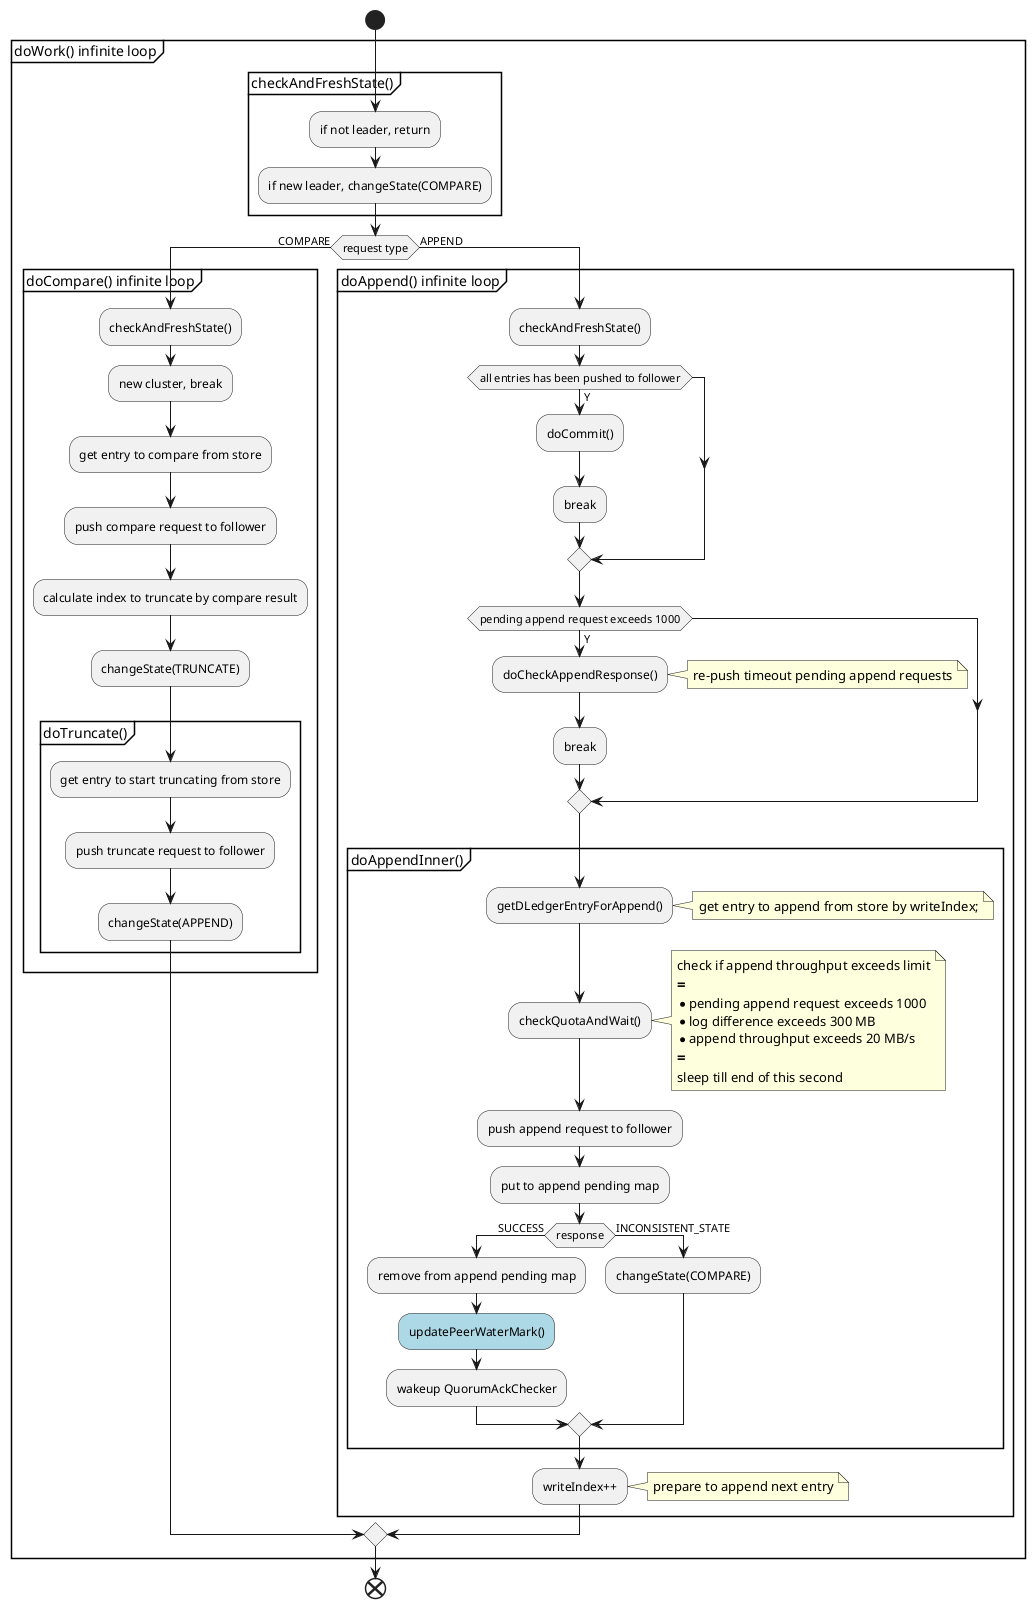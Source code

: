 @startuml
|EntryDispatcher|
start
' 主节点向从节点发送推送请求的类型，在PushEntryRequest.Type中定义，
' 可选值如下:
'
' 1. COMPARE：如果Leader节点发生变化，新的Leader节点需要与
'    它的从节点日志条目进行比较，以便截断从节点多余的数据。
' 2. TRUNCATE：如果Leader节点通过索引完成日志对比后，发现从
'    节点存在多余的数据（未提交的数据），则Leader节点将发送
'    TRUNCATE给它的从节点，删除多余的数据，实现主从节点数据一
'    致性。
' 3. APPEND：将日志条目追加到从节点。
' 4. COMMIT：通常Leader节点会将提交的索引附加到append请求，如果
'    append请求很少且分散，Leader节点将发送一个单独的请求来
'    通知从节点提交索引。
partition "doWork() infinite loop" {
    partition checkAndFreshState() {
        :if not leader, return;
        :if new leader, changeState(COMPARE);
    }
    if (request type) then (COMPARE)
        partition "doCompare() infinite loop" {
            :checkAndFreshState();
            :new cluster, break;
            :get entry to compare from store;
            :push compare request to follower;
            :calculate index to truncate by compare result;
            :changeState(TRUNCATE);
            partition doTruncate() {
                :get entry to start truncating from store;
                :push truncate request to follower;
                :changeState(APPEND);
            }
        }
    else (APPEND)
        partition "doAppend() infinite loop" {
            :checkAndFreshState();
            if (all entries has been pushed to follower) then (Y)
                :doCommit();
                :break;
            endif
            if (pending append request exceeds 1000) then (Y)
                :doCheckAppendResponse();
                note right: re-push timeout pending append requests
                :break;
            endif
            partition doAppendInner() {
                :getDLedgerEntryForAppend();
                note right: get entry to append from store by writeIndex;
                :checkQuotaAndWait();
                note right
                check if append throughput exceeds limit
                ===
                * pending append request exceeds 1000
                * log difference exceeds 300 MB
                * append throughput exceeds 20 MB/s
                ===
                sleep till end of this second
                endnote
                :push append request to follower;
                :put to append pending map;
                if (response) then (SUCCESS)
                    :remove from append pending map;
                    #LightBlue:updatePeerWaterMark();
                    :wakeup QuorumAckChecker;
                else (INCONSISTENT_STATE)
                    :changeState(COMPARE);
                endif
            }
            :writeIndex++;
            note right: prepare to append next entry
        }
    endif
}
end
@enduml